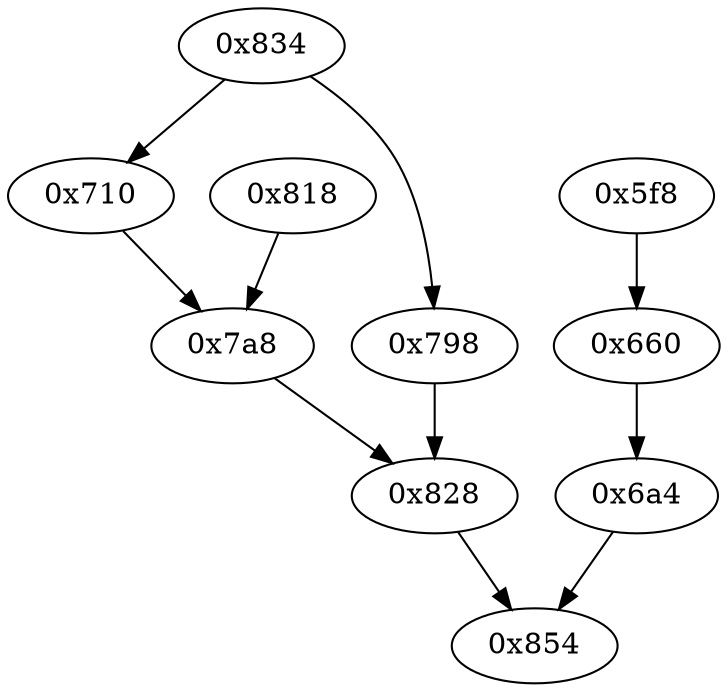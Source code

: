 strict digraph "" {
	"0x660"	 [opcode="[u'ldr', u'cmp', u'mov', u'mov']"];
	"0x6a4"	 [opcode="[u'ldr', u'bl', u'mov', u'mov', u'b']"];
	"0x660" -> "0x6a4";
	"0x710"	 [opcode="[u'ldr', u'ldr', u'ldr', u'ldr', u'ldr', u'mov', u'add', u'cmp', u'sub', u'mov', u'sub', u'mul', u'mvn', u'mvn', u'orr', u'mov', \
u'cmn', u'mov', u'teq', u'mov', u'mov', u'cmn', u'mov', u'mov', u'cmp', u'mov', u'b']"];
	"0x7a8"	 [opcode="[u'ldr', u'bl', u'ldr', u'mov', u'ldr', u'ldr', u'add', u'sub', u'sub', u'mul', u'mvn', u'eor', u'and', u'ldr', u'mov', u'mov', \
u'ldr', u'ldr', u'cmp', u'mov', u'teq', u'mov', u'mov', u'cmp', u'mov', u'cmp', u'mov', u'b']"];
	"0x710" -> "0x7a8";
	"0x834"	 [opcode="[u'ldr', u'ldr', u'ldrsb', u'ldr', u'ldr', u'cmp', u'mov', u'b']"];
	"0x834" -> "0x710";
	"0x798"	 [opcode="[u'ldr', u'bl', u'mov', u'b']"];
	"0x834" -> "0x798";
	"0x828"	 [opcode="[u'mov', u'mov', u'b']"];
	"0x854"	 [opcode="[u'mov', u'sub', u'pop']"];
	"0x828" -> "0x854";
	"0x818"	 [opcode="[u'ldr', u'bl', u'mov', u'b']"];
	"0x818" -> "0x7a8";
	"0x6a4" -> "0x854";
	"0x7a8" -> "0x828";
	"0x798" -> "0x828";
	"0x5f8"	 [opcode="[u'push', u'add', u'sub', u'str', u'cmp', u'ldr', u'ldr', u'ldr', u'ldr', u'ldr', u'ldr', u'ldr', u'mov', u'ldr', u'add', u'str', \
u'ldr', u'add', u'str', u'ldr', u'add', u'str', u'ldr', u'add', u'str', u'b']"];
	"0x5f8" -> "0x660";
}
